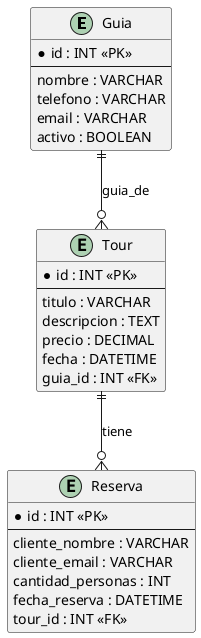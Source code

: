@startuml
entity "Guia" as Guia {
  * id : INT <<PK>>
  --
  nombre : VARCHAR
  telefono : VARCHAR
  email : VARCHAR
  activo : BOOLEAN
}

entity "Tour" as Tour {
  * id : INT <<PK>>
  --
  titulo : VARCHAR
  descripcion : TEXT
  precio : DECIMAL
  fecha : DATETIME
  guia_id : INT <<FK>>
}

entity "Reserva" as Reserva {
  * id : INT <<PK>>
  --
  cliente_nombre : VARCHAR
  cliente_email : VARCHAR
  cantidad_personas : INT
  fecha_reserva : DATETIME
  tour_id : INT <<FK>>
}

Guia ||--o{ Tour : guia_de
Tour ||--o{ Reserva : tiene

@enduml
